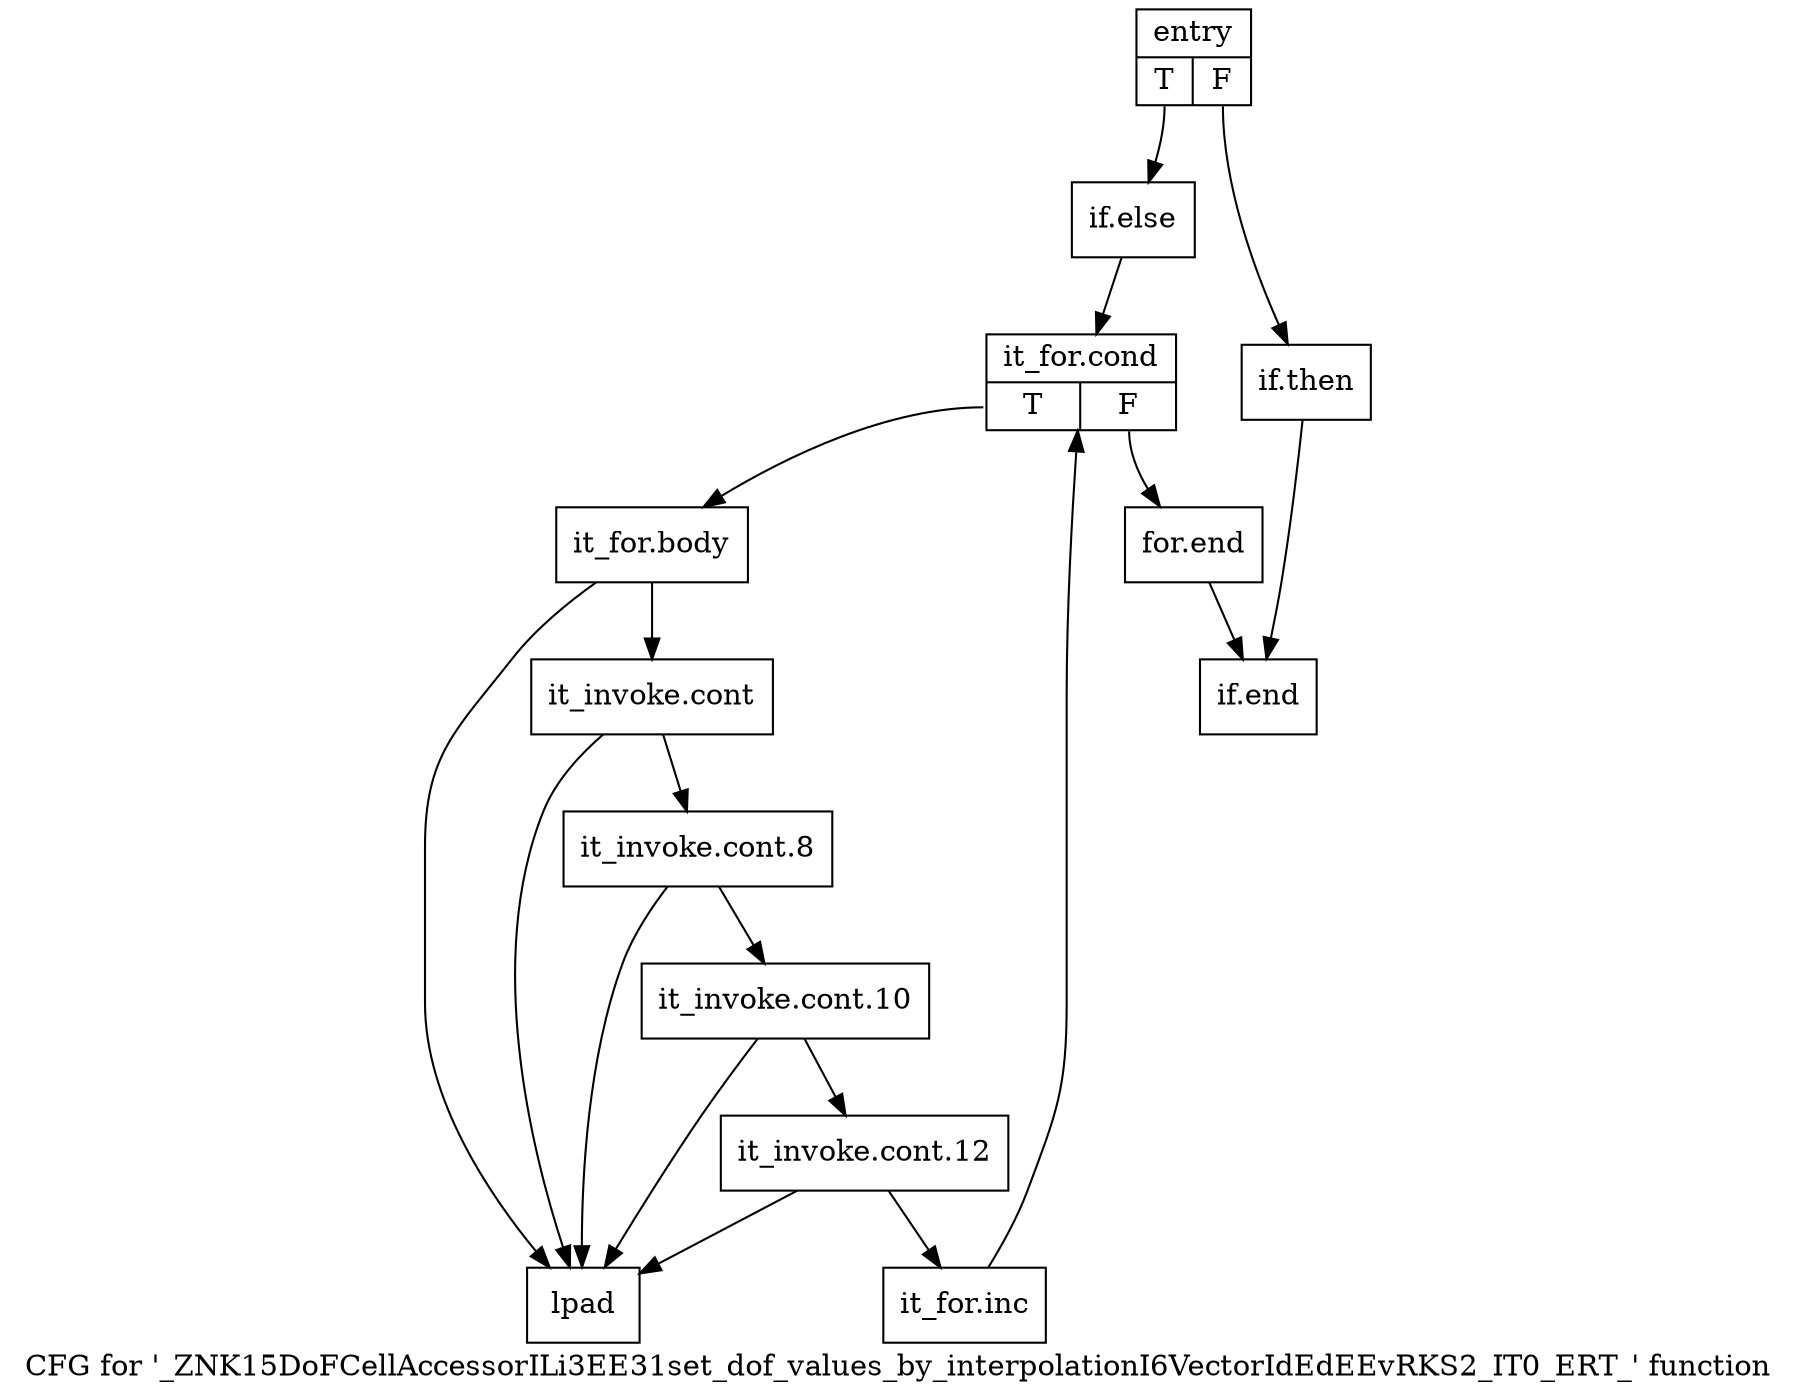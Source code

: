 digraph "CFG for '_ZNK15DoFCellAccessorILi3EE31set_dof_values_by_interpolationI6VectorIdEdEEvRKS2_IT0_ERT_' function" {
	label="CFG for '_ZNK15DoFCellAccessorILi3EE31set_dof_values_by_interpolationI6VectorIdEdEEvRKS2_IT0_ERT_' function";

	Node0x3ee2e30 [shape=record,label="{entry|{<s0>T|<s1>F}}"];
	Node0x3ee2e30:s0 -> Node0x3ee2ed0;
	Node0x3ee2e30:s1 -> Node0x3ee2e80;
	Node0x3ee2e80 [shape=record,label="{if.then}"];
	Node0x3ee2e80 -> Node0x3ee42f0;
	Node0x3ee2ed0 [shape=record,label="{if.else}"];
	Node0x3ee2ed0 -> Node0x3ee2f20;
	Node0x3ee2f20 [shape=record,label="{it_for.cond|{<s0>T|<s1>F}}"];
	Node0x3ee2f20:s0 -> Node0x3ee2f70;
	Node0x3ee2f20:s1 -> Node0x3ee42a0;
	Node0x3ee2f70 [shape=record,label="{it_for.body}"];
	Node0x3ee2f70 -> Node0x3ee2fc0;
	Node0x3ee2f70 -> Node0x3ee4250;
	Node0x3ee2fc0 [shape=record,label="{it_invoke.cont}"];
	Node0x3ee2fc0 -> Node0x3ee3010;
	Node0x3ee2fc0 -> Node0x3ee4250;
	Node0x3ee3010 [shape=record,label="{it_invoke.cont.8}"];
	Node0x3ee3010 -> Node0x3ee3060;
	Node0x3ee3010 -> Node0x3ee4250;
	Node0x3ee3060 [shape=record,label="{it_invoke.cont.10}"];
	Node0x3ee3060 -> Node0x3ee30b0;
	Node0x3ee3060 -> Node0x3ee4250;
	Node0x3ee30b0 [shape=record,label="{it_invoke.cont.12}"];
	Node0x3ee30b0 -> Node0x3ee3100;
	Node0x3ee30b0 -> Node0x3ee4250;
	Node0x3ee3100 [shape=record,label="{it_for.inc}"];
	Node0x3ee3100 -> Node0x3ee2f20;
	Node0x3ee4250 [shape=record,label="{lpad}"];
	Node0x3ee42a0 [shape=record,label="{for.end}"];
	Node0x3ee42a0 -> Node0x3ee42f0;
	Node0x3ee42f0 [shape=record,label="{if.end}"];
}
